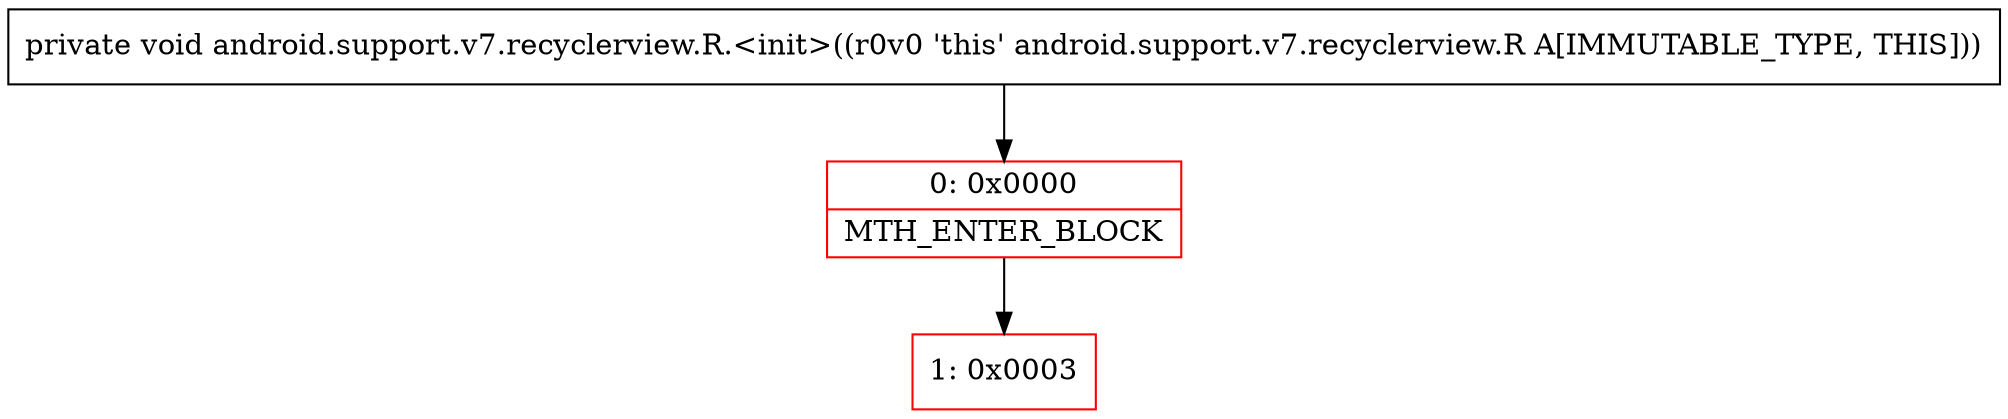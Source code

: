 digraph "CFG forandroid.support.v7.recyclerview.R.\<init\>()V" {
subgraph cluster_Region_1154168906 {
label = "R(0)";
node [shape=record,color=blue];
}
Node_0 [shape=record,color=red,label="{0\:\ 0x0000|MTH_ENTER_BLOCK\l}"];
Node_1 [shape=record,color=red,label="{1\:\ 0x0003}"];
MethodNode[shape=record,label="{private void android.support.v7.recyclerview.R.\<init\>((r0v0 'this' android.support.v7.recyclerview.R A[IMMUTABLE_TYPE, THIS])) }"];
MethodNode -> Node_0;
Node_0 -> Node_1;
}

